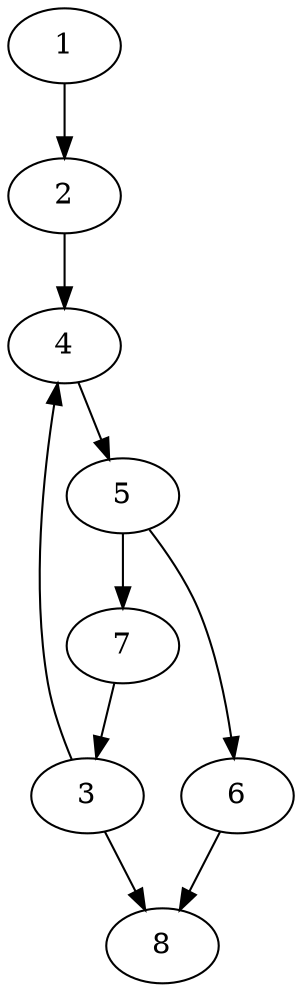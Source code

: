 digraph G {
1 [label="1"];
2 [label="2"];
3 [label="3"];
4 [label="4"];
5 [label="5"];
6 [label="6"];
7 [label="7"];
8 [label="8"];
1 -> 2;2 -> 4;3 -> 4;4 -> 5;5 -> 6;5 -> 7;7 -> 3;3 -> 8;6 -> 8;}
